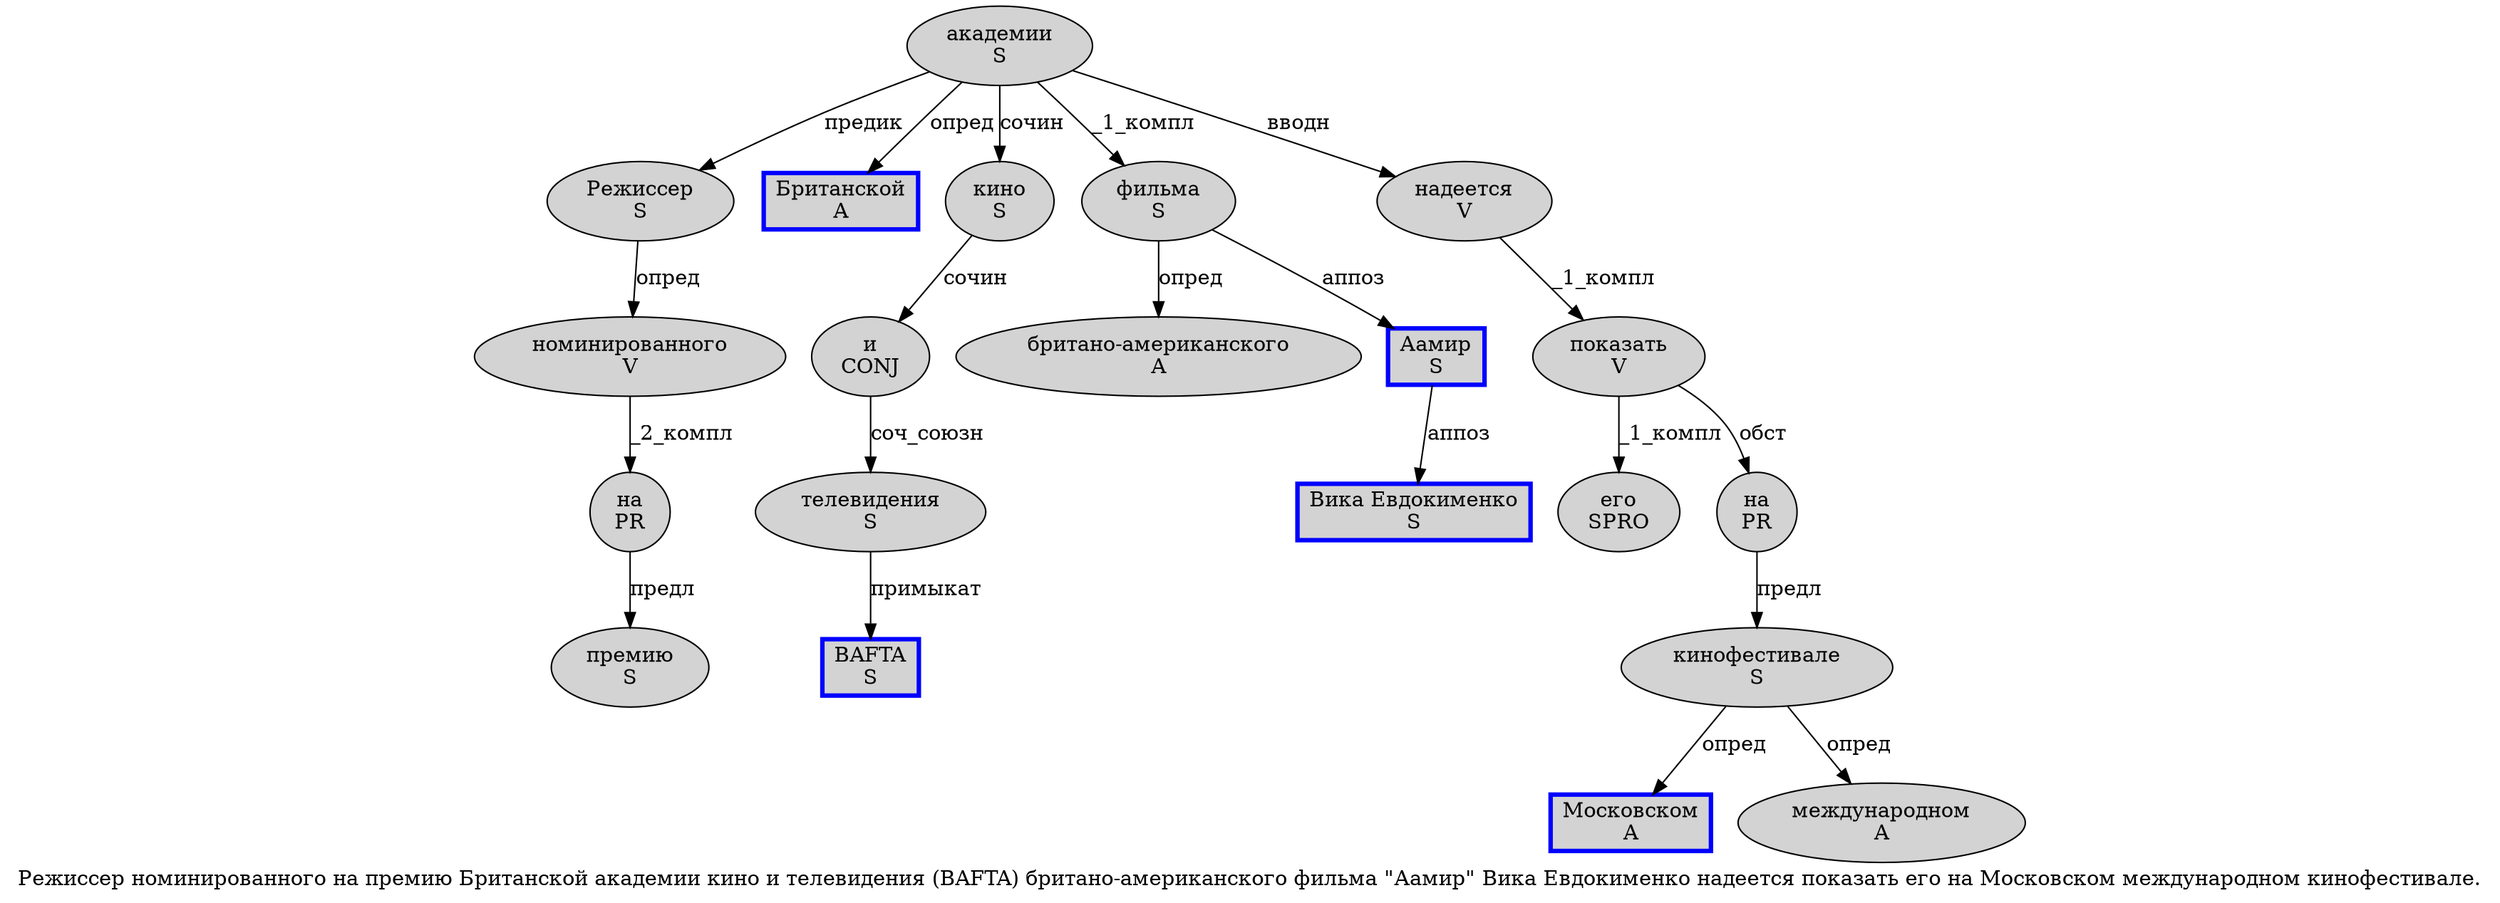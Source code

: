 digraph SENTENCE_13 {
	graph [label="Режиссер номинированного на премию Британской академии кино и телевидения (BAFTA) британо-американского фильма \"Аамир\" Вика Евдокименко надеется показать его на Московском международном кинофестивале."]
	node [style=filled]
		0 [label="Режиссер
S" color="" fillcolor=lightgray penwidth=1 shape=ellipse]
		1 [label="номинированного
V" color="" fillcolor=lightgray penwidth=1 shape=ellipse]
		2 [label="на
PR" color="" fillcolor=lightgray penwidth=1 shape=ellipse]
		3 [label="премию
S" color="" fillcolor=lightgray penwidth=1 shape=ellipse]
		4 [label="Британской
A" color=blue fillcolor=lightgray penwidth=3 shape=box]
		5 [label="академии
S" color="" fillcolor=lightgray penwidth=1 shape=ellipse]
		6 [label="кино
S" color="" fillcolor=lightgray penwidth=1 shape=ellipse]
		7 [label="и
CONJ" color="" fillcolor=lightgray penwidth=1 shape=ellipse]
		8 [label="телевидения
S" color="" fillcolor=lightgray penwidth=1 shape=ellipse]
		10 [label="BAFTA
S" color=blue fillcolor=lightgray penwidth=3 shape=box]
		12 [label="британо-американского
A" color="" fillcolor=lightgray penwidth=1 shape=ellipse]
		13 [label="фильма
S" color="" fillcolor=lightgray penwidth=1 shape=ellipse]
		15 [label="Аамир
S" color=blue fillcolor=lightgray penwidth=3 shape=box]
		17 [label="Вика Евдокименко
S" color=blue fillcolor=lightgray penwidth=3 shape=box]
		18 [label="надеется
V" color="" fillcolor=lightgray penwidth=1 shape=ellipse]
		19 [label="показать
V" color="" fillcolor=lightgray penwidth=1 shape=ellipse]
		20 [label="его
SPRO" color="" fillcolor=lightgray penwidth=1 shape=ellipse]
		21 [label="на
PR" color="" fillcolor=lightgray penwidth=1 shape=ellipse]
		22 [label="Московском
A" color=blue fillcolor=lightgray penwidth=3 shape=box]
		23 [label="международном
A" color="" fillcolor=lightgray penwidth=1 shape=ellipse]
		24 [label="кинофестивале
S" color="" fillcolor=lightgray penwidth=1 shape=ellipse]
			8 -> 10 [label="примыкат"]
			1 -> 2 [label="_2_компл"]
			13 -> 12 [label="опред"]
			13 -> 15 [label="аппоз"]
			24 -> 22 [label="опред"]
			24 -> 23 [label="опред"]
			18 -> 19 [label="_1_компл"]
			7 -> 8 [label="соч_союзн"]
			6 -> 7 [label="сочин"]
			15 -> 17 [label="аппоз"]
			21 -> 24 [label="предл"]
			5 -> 0 [label="предик"]
			5 -> 4 [label="опред"]
			5 -> 6 [label="сочин"]
			5 -> 13 [label="_1_компл"]
			5 -> 18 [label="вводн"]
			2 -> 3 [label="предл"]
			0 -> 1 [label="опред"]
			19 -> 20 [label="_1_компл"]
			19 -> 21 [label="обст"]
}